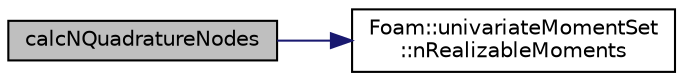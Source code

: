 digraph "calcNQuadratureNodes"
{
  bgcolor="transparent";
  edge [fontname="Helvetica",fontsize="10",labelfontname="Helvetica",labelfontsize="10"];
  node [fontname="Helvetica",fontsize="10",shape=record];
  rankdir="LR";
  Node1 [label="calcNQuadratureNodes",height=0.2,width=0.4,color="black", fillcolor="grey75", style="filled", fontcolor="black"];
  Node1 -> Node2 [color="midnightblue",fontsize="10",style="solid",fontname="Helvetica"];
  Node2 [label="Foam::univariateMomentSet\l::nRealizableMoments",height=0.2,width=0.4,color="black",URL="$a00070.html#a2256488242f928209215b0a3221f6bb8",tooltip="Return the number of realizable moments. "];
}

